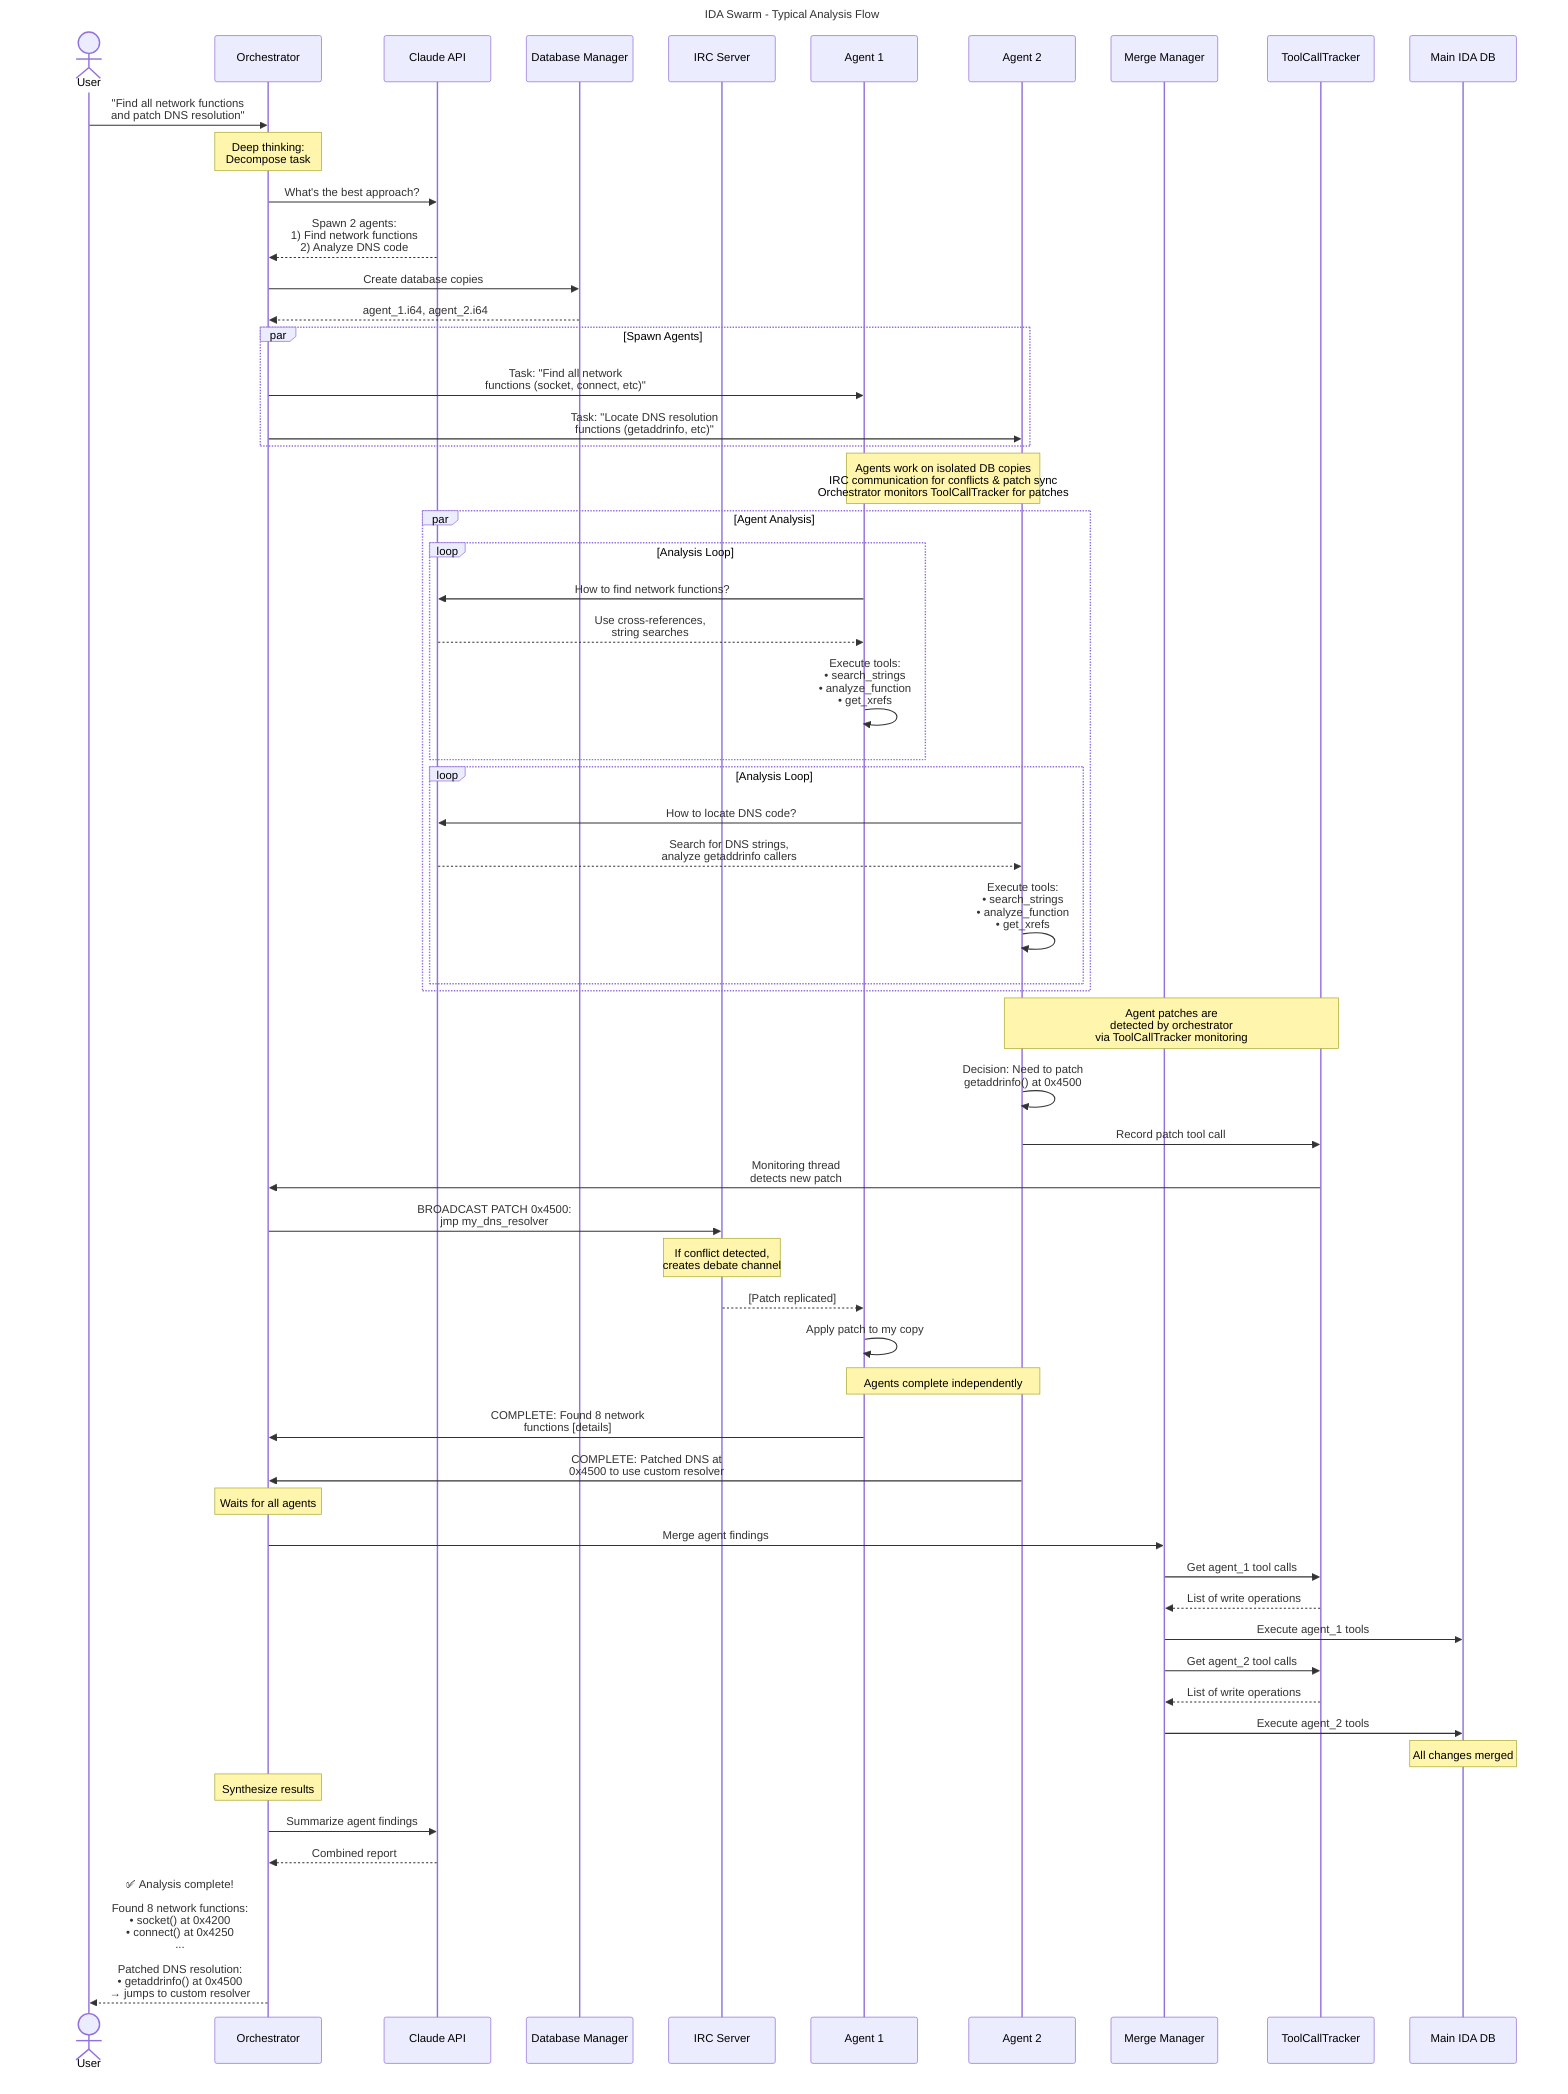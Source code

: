 ---
title: IDA Swarm - Typical Analysis Flow
---
sequenceDiagram
    actor User
    participant Orch as Orchestrator
    participant Claude as Claude API
    participant DB as Database Manager
    participant IRC as IRC Server
    participant A1 as Agent 1
    participant A2 as Agent 2
    participant Merge as Merge Manager
    participant Tracker as ToolCallTracker
    participant MainDB as Main IDA DB

    User->>Orch: "Find all network functions<br/>and patch DNS resolution"

    Note over Orch: Deep thinking:<br/>Decompose task

    Orch->>Claude: What's the best approach?
    Claude-->>Orch: Spawn 2 agents:<br/>1) Find network functions<br/>2) Analyze DNS code

    Orch->>DB: Create database copies
    DB-->>Orch: agent_1.i64, agent_2.i64

    par Spawn Agents
        Orch->>A1: Task: "Find all network<br/>functions (socket, connect, etc)"
        Orch->>A2: Task: "Locate DNS resolution<br/>functions (getaddrinfo, etc)"
    end

    Note over A1,A2: Agents work on isolated DB copies<br/>IRC communication for conflicts & patch sync<br/>Orchestrator monitors ToolCallTracker for patches

    par Agent Analysis
        loop Analysis Loop
            A1->>Claude: How to find network functions?
            Claude-->>A1: Use cross-references,<br/>string searches
            A1->>A1: Execute tools:<br/>• search_strings<br/>• analyze_function<br/>• get_xrefs
        end

        loop Analysis Loop
            A2->>Claude: How to locate DNS code?
            Claude-->>A2: Search for DNS strings,<br/>analyze getaddrinfo callers
            A2->>A2: Execute tools:<br/>• search_strings<br/>• analyze_function<br/>• get_xrefs
        end
    end

    Note over A2,Tracker: Agent patches are<br/>detected by orchestrator<br/>via ToolCallTracker monitoring

    A2->>A2: Decision: Need to patch<br/>getaddrinfo() at 0x4500
    A2->>Tracker: Record patch tool call
    Tracker->>Orch: Monitoring thread<br/>detects new patch
    Orch->>IRC: BROADCAST PATCH 0x4500:<br/>jmp my_dns_resolver
    Note over IRC: If conflict detected,<br/>creates debate channel
    IRC-->>A1: [Patch replicated]
    A1->>A1: Apply patch to my copy

    Note over A1,A2: Agents complete independently

    A1->>Orch: COMPLETE: Found 8 network<br/>functions [details]
    A2->>Orch: COMPLETE: Patched DNS at<br/>0x4500 to use custom resolver

    Note over Orch: Waits for all agents

    Orch->>Merge: Merge agent findings
    Merge->>Tracker: Get agent_1 tool calls
    Tracker-->>Merge: List of write operations
    Merge->>MainDB: Execute agent_1 tools
    Merge->>Tracker: Get agent_2 tool calls
    Tracker-->>Merge: List of write operations
    Merge->>MainDB: Execute agent_2 tools
    Note over MainDB: All changes merged

    Note over Orch: Synthesize results
    Orch->>Claude: Summarize agent findings
    Claude-->>Orch: Combined report

    Orch-->>User: ✅ Analysis complete!<br/><br/>Found 8 network functions:<br/>• socket() at 0x4200<br/>• connect() at 0x4250<br/>...<br/><br/>Patched DNS resolution:<br/>• getaddrinfo() at 0x4500<br/>  → jumps to custom resolver